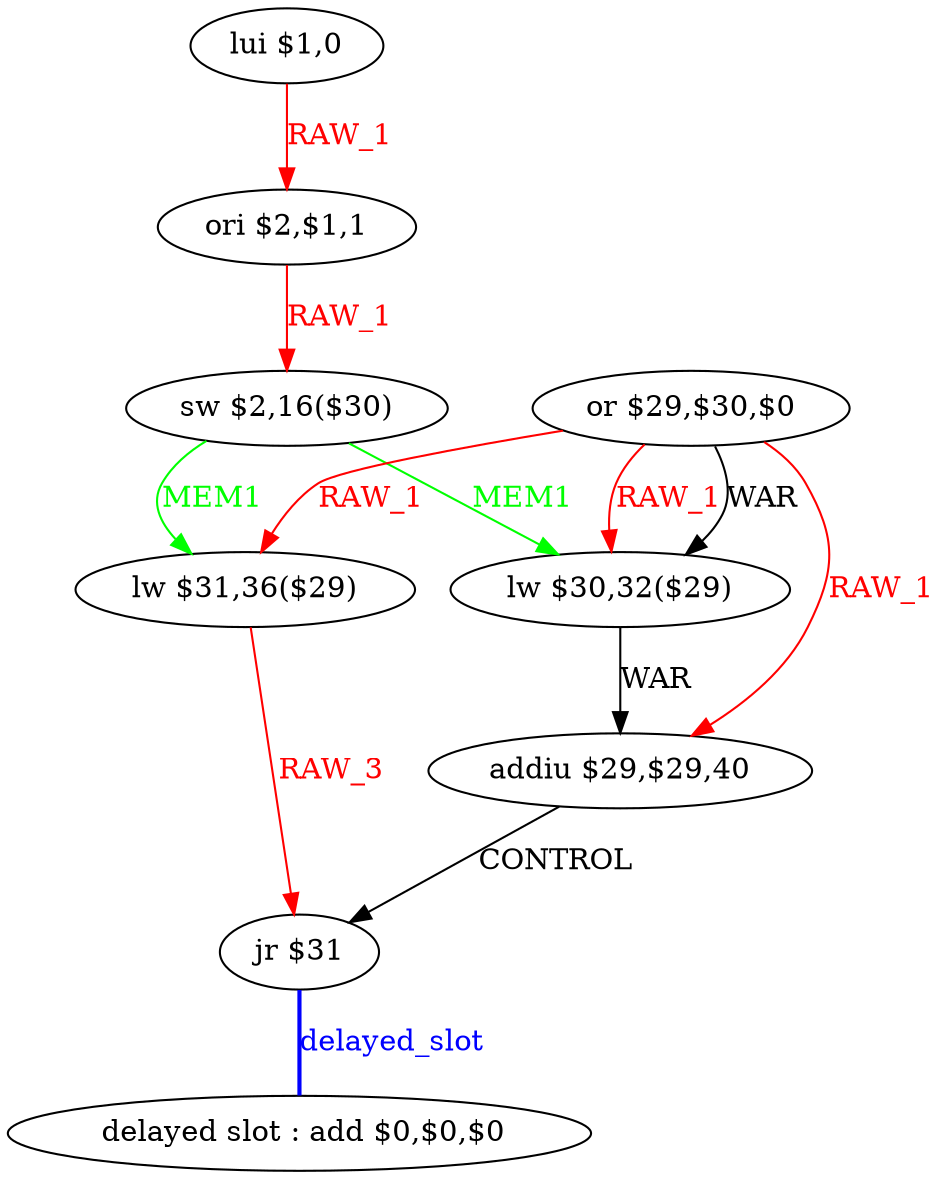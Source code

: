 digraph G1 {
node [shape = ellipse];
i8 [label = " delayed slot : add $0,$0,$0"] ;
i7 ->  i8 [style = bold, dir= none, fontcolor = blue, color = blue, label= "delayed_slot"];
i7 [label = "jr $31"] ;
i0 [label = "lui $1,0"] ;
i0 ->  i1 [color = red, fontcolor = red, label= "RAW_1"];
i1 [label = "ori $2,$1,1"] ;
i1 ->  i2 [color = red, fontcolor = red, label= "RAW_1"];
i2 [label = "sw $2,16($30)"] ;
i2 ->  i5 [color = green, fontcolor = green, label= "MEM1"];
i2 ->  i4 [color = green, fontcolor = green, label= "MEM1"];
i5 [label = "lw $30,32($29)"] ;
i5 ->  i6 [label= "WAR"];
i6 [label = "addiu $29,$29,40"] ;
i6 ->  i7 [label= "CONTROL"];
i4 [label = "lw $31,36($29)"] ;
i4 ->  i7 [color = red, fontcolor = red, label= "RAW_3"];
i3 [label = "or $29,$30,$0"] ;
i3 ->  i6 [color = red, fontcolor = red, label= "RAW_1"];
i3 ->  i5 [color = red, fontcolor = red, label= "RAW_1"];
i3 ->  i5 [label= "WAR"];
i3 ->  i4 [color = red, fontcolor = red, label= "RAW_1"];
}
